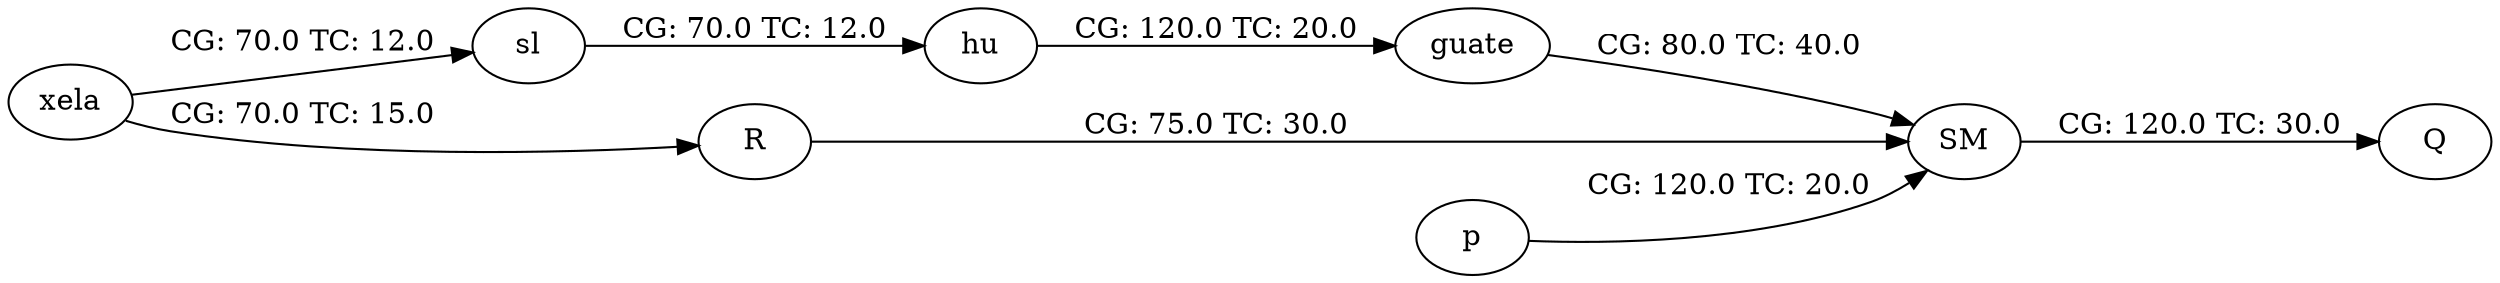 digraph A {
rankdir=LR;
hu -> guate  [label= "CG: 120.0 TC: 20.0",weight=50];
xela -> sl  [label= "CG: 70.0 TC: 12.0",weight=50];
xela -> R  [label= "CG: 70.0 TC: 15.0",weight=50];
p -> SM  [label= "CG: 120.0 TC: 20.0",weight=50];
sl -> hu  [label= "CG: 70.0 TC: 12.0",weight=50];
guate -> SM  [label= "CG: 80.0 TC: 40.0",weight=50];
SM -> Q  [label= "CG: 120.0 TC: 30.0",weight=50];
R -> SM  [label= "CG: 75.0 TC: 30.0",weight=50];
}